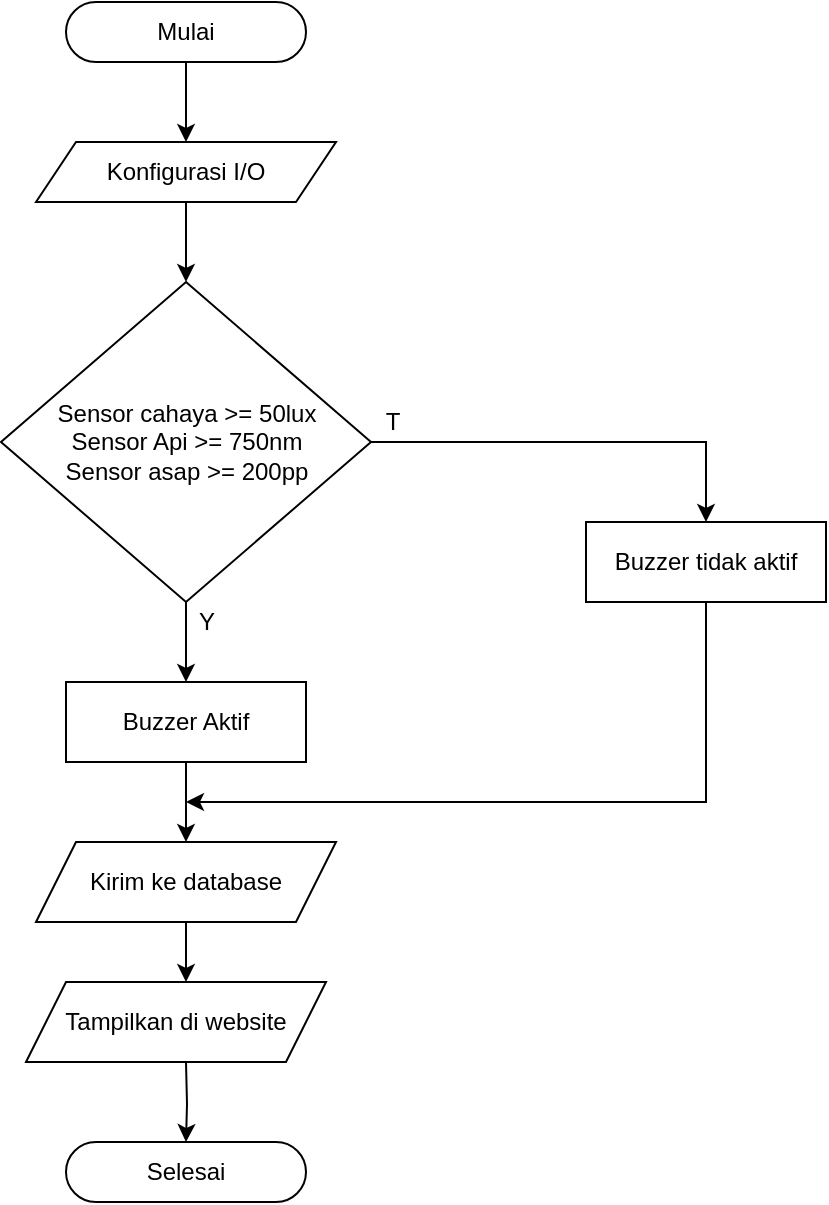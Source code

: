 <mxfile version="14.7.6" type="github">
  <diagram id="335xw1yrc9zhnnpfcU2n" name="Page-1">
    <mxGraphModel dx="868" dy="457" grid="1" gridSize="10" guides="1" tooltips="1" connect="1" arrows="1" fold="1" page="1" pageScale="1" pageWidth="827" pageHeight="1169" math="0" shadow="0">
      <root>
        <mxCell id="0" />
        <mxCell id="1" parent="0" />
        <mxCell id="2vQk5k-ET13FUm1lkkfY-12" style="edgeStyle=orthogonalEdgeStyle;rounded=0;orthogonalLoop=1;jettySize=auto;html=1;exitX=0.5;exitY=1;exitDx=0;exitDy=0;entryX=0.5;entryY=0;entryDx=0;entryDy=0;" edge="1" parent="1" source="2vQk5k-ET13FUm1lkkfY-1" target="2vQk5k-ET13FUm1lkkfY-2">
          <mxGeometry relative="1" as="geometry" />
        </mxCell>
        <mxCell id="2vQk5k-ET13FUm1lkkfY-1" value="Mulai" style="rounded=1;whiteSpace=wrap;html=1;arcSize=50;" vertex="1" parent="1">
          <mxGeometry x="300" y="40" width="120" height="30" as="geometry" />
        </mxCell>
        <mxCell id="2vQk5k-ET13FUm1lkkfY-13" style="edgeStyle=orthogonalEdgeStyle;rounded=0;orthogonalLoop=1;jettySize=auto;html=1;exitX=0.5;exitY=1;exitDx=0;exitDy=0;" edge="1" parent="1" source="2vQk5k-ET13FUm1lkkfY-2" target="2vQk5k-ET13FUm1lkkfY-5">
          <mxGeometry relative="1" as="geometry" />
        </mxCell>
        <mxCell id="2vQk5k-ET13FUm1lkkfY-2" value="Konfigurasi I/O" style="shape=parallelogram;perimeter=parallelogramPerimeter;whiteSpace=wrap;html=1;fixedSize=1;" vertex="1" parent="1">
          <mxGeometry x="285" y="110" width="150" height="30" as="geometry" />
        </mxCell>
        <mxCell id="2vQk5k-ET13FUm1lkkfY-14" style="edgeStyle=orthogonalEdgeStyle;rounded=0;orthogonalLoop=1;jettySize=auto;html=1;exitX=1;exitY=0.5;exitDx=0;exitDy=0;entryX=0.5;entryY=0;entryDx=0;entryDy=0;" edge="1" parent="1" source="2vQk5k-ET13FUm1lkkfY-5" target="2vQk5k-ET13FUm1lkkfY-7">
          <mxGeometry relative="1" as="geometry" />
        </mxCell>
        <mxCell id="2vQk5k-ET13FUm1lkkfY-15" style="edgeStyle=orthogonalEdgeStyle;rounded=0;orthogonalLoop=1;jettySize=auto;html=1;exitX=0.5;exitY=1;exitDx=0;exitDy=0;entryX=0.5;entryY=0;entryDx=0;entryDy=0;" edge="1" parent="1" source="2vQk5k-ET13FUm1lkkfY-5" target="2vQk5k-ET13FUm1lkkfY-6">
          <mxGeometry relative="1" as="geometry" />
        </mxCell>
        <mxCell id="2vQk5k-ET13FUm1lkkfY-5" value="Sensor cahaya &amp;gt;= 50lux&lt;br&gt;Sensor Api &amp;gt;= 750nm&lt;br&gt;Sensor asap &amp;gt;= 200pp" style="rhombus;whiteSpace=wrap;html=1;" vertex="1" parent="1">
          <mxGeometry x="267.5" y="180" width="185" height="160" as="geometry" />
        </mxCell>
        <mxCell id="2vQk5k-ET13FUm1lkkfY-18" style="edgeStyle=orthogonalEdgeStyle;rounded=0;orthogonalLoop=1;jettySize=auto;html=1;exitX=0.5;exitY=1;exitDx=0;exitDy=0;entryX=0.5;entryY=0;entryDx=0;entryDy=0;" edge="1" parent="1" source="2vQk5k-ET13FUm1lkkfY-6">
          <mxGeometry relative="1" as="geometry">
            <mxPoint x="360" y="460" as="targetPoint" />
          </mxGeometry>
        </mxCell>
        <mxCell id="2vQk5k-ET13FUm1lkkfY-6" value="Buzzer Aktif" style="rounded=0;whiteSpace=wrap;html=1;" vertex="1" parent="1">
          <mxGeometry x="300" y="380" width="120" height="40" as="geometry" />
        </mxCell>
        <mxCell id="2vQk5k-ET13FUm1lkkfY-19" style="edgeStyle=orthogonalEdgeStyle;rounded=0;orthogonalLoop=1;jettySize=auto;html=1;exitX=0.5;exitY=1;exitDx=0;exitDy=0;" edge="1" parent="1" source="2vQk5k-ET13FUm1lkkfY-7">
          <mxGeometry relative="1" as="geometry">
            <mxPoint x="360" y="440" as="targetPoint" />
            <Array as="points">
              <mxPoint x="620" y="410" />
              <mxPoint x="620" y="410" />
            </Array>
          </mxGeometry>
        </mxCell>
        <mxCell id="2vQk5k-ET13FUm1lkkfY-7" value="Buzzer tidak aktif" style="rounded=0;whiteSpace=wrap;html=1;" vertex="1" parent="1">
          <mxGeometry x="560" y="300" width="120" height="40" as="geometry" />
        </mxCell>
        <mxCell id="2vQk5k-ET13FUm1lkkfY-21" style="edgeStyle=orthogonalEdgeStyle;rounded=0;orthogonalLoop=1;jettySize=auto;html=1;exitX=0.5;exitY=1;exitDx=0;exitDy=0;entryX=0.5;entryY=0;entryDx=0;entryDy=0;" edge="1" parent="1">
          <mxGeometry relative="1" as="geometry">
            <mxPoint x="360" y="500" as="sourcePoint" />
            <mxPoint x="360" y="530" as="targetPoint" />
          </mxGeometry>
        </mxCell>
        <mxCell id="2vQk5k-ET13FUm1lkkfY-22" style="edgeStyle=orthogonalEdgeStyle;rounded=0;orthogonalLoop=1;jettySize=auto;html=1;exitX=0.5;exitY=1;exitDx=0;exitDy=0;entryX=0.5;entryY=0;entryDx=0;entryDy=0;" edge="1" parent="1" target="2vQk5k-ET13FUm1lkkfY-11">
          <mxGeometry relative="1" as="geometry">
            <mxPoint x="360" y="570" as="sourcePoint" />
          </mxGeometry>
        </mxCell>
        <mxCell id="2vQk5k-ET13FUm1lkkfY-11" value="Selesai" style="rounded=1;whiteSpace=wrap;html=1;arcSize=50;" vertex="1" parent="1">
          <mxGeometry x="300" y="610" width="120" height="30" as="geometry" />
        </mxCell>
        <mxCell id="2vQk5k-ET13FUm1lkkfY-16" value="T" style="text;html=1;align=center;verticalAlign=middle;resizable=0;points=[];autosize=1;strokeColor=none;" vertex="1" parent="1">
          <mxGeometry x="452.5" y="240" width="20" height="20" as="geometry" />
        </mxCell>
        <mxCell id="2vQk5k-ET13FUm1lkkfY-17" value="Y" style="text;html=1;align=center;verticalAlign=middle;resizable=0;points=[];autosize=1;strokeColor=none;" vertex="1" parent="1">
          <mxGeometry x="360" y="340" width="20" height="20" as="geometry" />
        </mxCell>
        <mxCell id="2vQk5k-ET13FUm1lkkfY-23" value="Kirim ke database" style="shape=parallelogram;perimeter=parallelogramPerimeter;whiteSpace=wrap;html=1;fixedSize=1;" vertex="1" parent="1">
          <mxGeometry x="285" y="460" width="150" height="40" as="geometry" />
        </mxCell>
        <mxCell id="2vQk5k-ET13FUm1lkkfY-24" value="Tampilkan di website" style="shape=parallelogram;perimeter=parallelogramPerimeter;whiteSpace=wrap;html=1;fixedSize=1;" vertex="1" parent="1">
          <mxGeometry x="280" y="530" width="150" height="40" as="geometry" />
        </mxCell>
      </root>
    </mxGraphModel>
  </diagram>
</mxfile>
